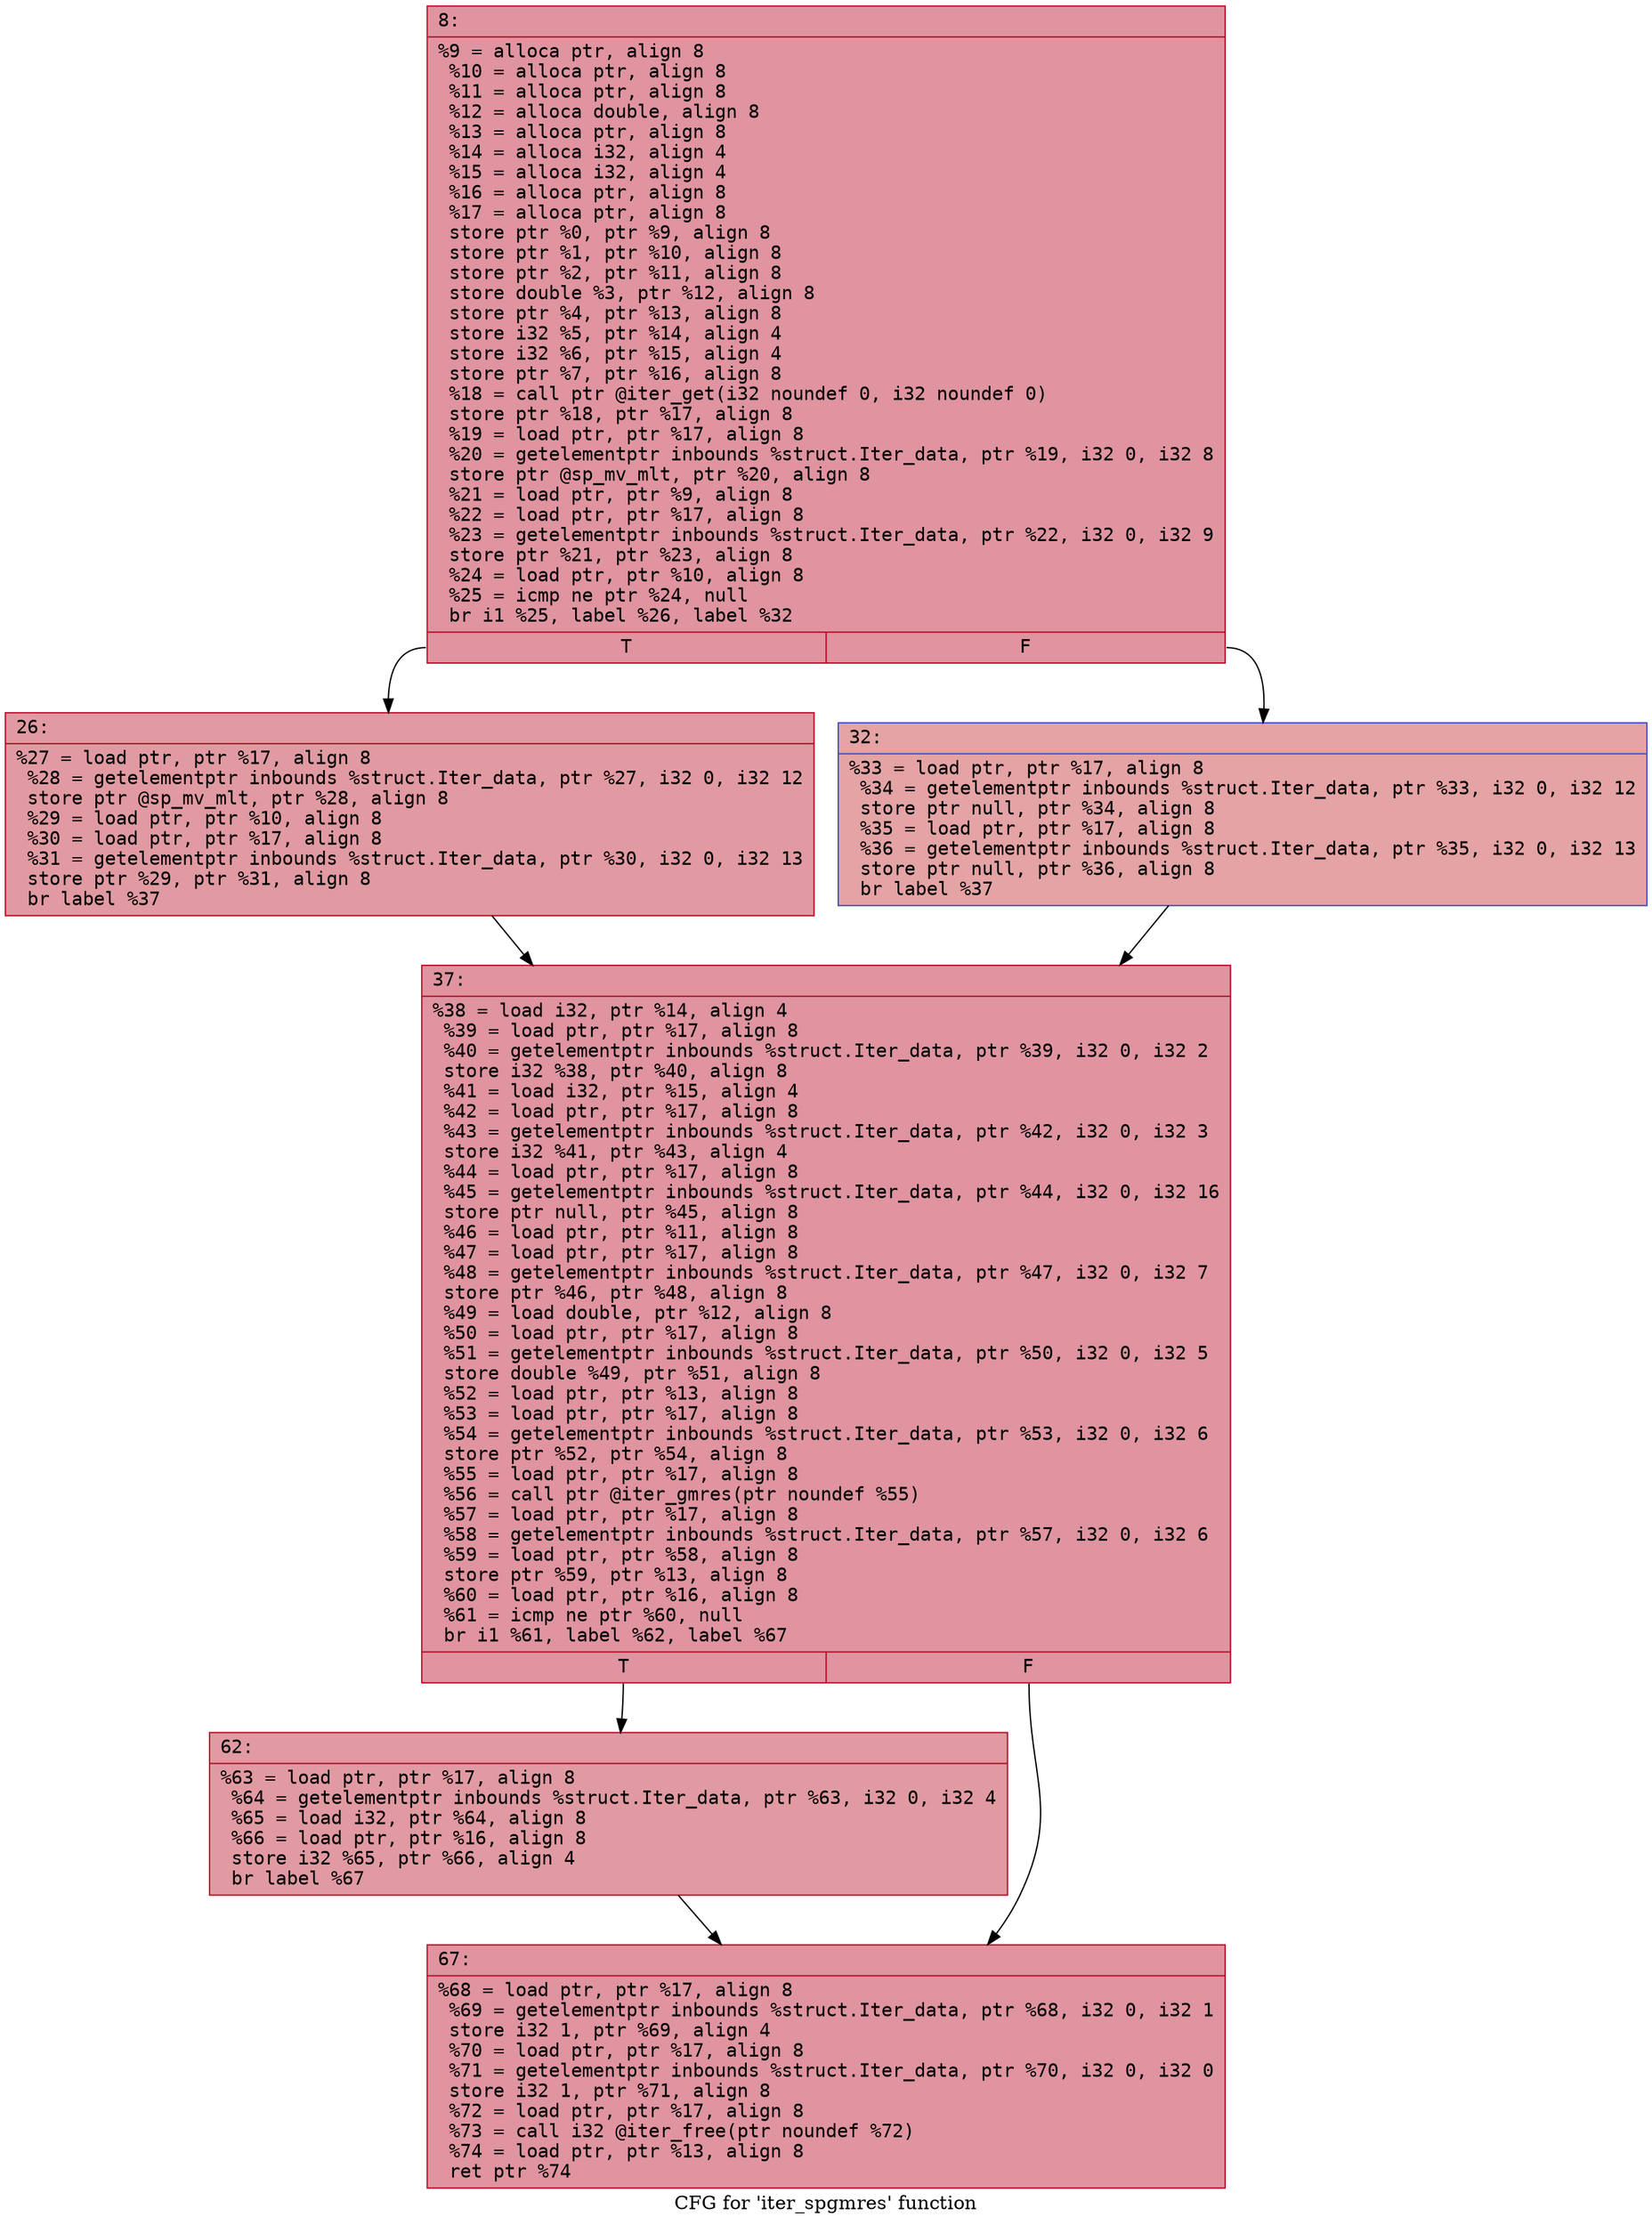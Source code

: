 digraph "CFG for 'iter_spgmres' function" {
	label="CFG for 'iter_spgmres' function";

	Node0x6000006fa9e0 [shape=record,color="#b70d28ff", style=filled, fillcolor="#b70d2870" fontname="Courier",label="{8:\l|  %9 = alloca ptr, align 8\l  %10 = alloca ptr, align 8\l  %11 = alloca ptr, align 8\l  %12 = alloca double, align 8\l  %13 = alloca ptr, align 8\l  %14 = alloca i32, align 4\l  %15 = alloca i32, align 4\l  %16 = alloca ptr, align 8\l  %17 = alloca ptr, align 8\l  store ptr %0, ptr %9, align 8\l  store ptr %1, ptr %10, align 8\l  store ptr %2, ptr %11, align 8\l  store double %3, ptr %12, align 8\l  store ptr %4, ptr %13, align 8\l  store i32 %5, ptr %14, align 4\l  store i32 %6, ptr %15, align 4\l  store ptr %7, ptr %16, align 8\l  %18 = call ptr @iter_get(i32 noundef 0, i32 noundef 0)\l  store ptr %18, ptr %17, align 8\l  %19 = load ptr, ptr %17, align 8\l  %20 = getelementptr inbounds %struct.Iter_data, ptr %19, i32 0, i32 8\l  store ptr @sp_mv_mlt, ptr %20, align 8\l  %21 = load ptr, ptr %9, align 8\l  %22 = load ptr, ptr %17, align 8\l  %23 = getelementptr inbounds %struct.Iter_data, ptr %22, i32 0, i32 9\l  store ptr %21, ptr %23, align 8\l  %24 = load ptr, ptr %10, align 8\l  %25 = icmp ne ptr %24, null\l  br i1 %25, label %26, label %32\l|{<s0>T|<s1>F}}"];
	Node0x6000006fa9e0:s0 -> Node0x6000006faa30[tooltip="8 -> 26\nProbability 62.50%" ];
	Node0x6000006fa9e0:s1 -> Node0x6000006faa80[tooltip="8 -> 32\nProbability 37.50%" ];
	Node0x6000006faa30 [shape=record,color="#b70d28ff", style=filled, fillcolor="#bb1b2c70" fontname="Courier",label="{26:\l|  %27 = load ptr, ptr %17, align 8\l  %28 = getelementptr inbounds %struct.Iter_data, ptr %27, i32 0, i32 12\l  store ptr @sp_mv_mlt, ptr %28, align 8\l  %29 = load ptr, ptr %10, align 8\l  %30 = load ptr, ptr %17, align 8\l  %31 = getelementptr inbounds %struct.Iter_data, ptr %30, i32 0, i32 13\l  store ptr %29, ptr %31, align 8\l  br label %37\l}"];
	Node0x6000006faa30 -> Node0x6000006faad0[tooltip="26 -> 37\nProbability 100.00%" ];
	Node0x6000006faa80 [shape=record,color="#3d50c3ff", style=filled, fillcolor="#c32e3170" fontname="Courier",label="{32:\l|  %33 = load ptr, ptr %17, align 8\l  %34 = getelementptr inbounds %struct.Iter_data, ptr %33, i32 0, i32 12\l  store ptr null, ptr %34, align 8\l  %35 = load ptr, ptr %17, align 8\l  %36 = getelementptr inbounds %struct.Iter_data, ptr %35, i32 0, i32 13\l  store ptr null, ptr %36, align 8\l  br label %37\l}"];
	Node0x6000006faa80 -> Node0x6000006faad0[tooltip="32 -> 37\nProbability 100.00%" ];
	Node0x6000006faad0 [shape=record,color="#b70d28ff", style=filled, fillcolor="#b70d2870" fontname="Courier",label="{37:\l|  %38 = load i32, ptr %14, align 4\l  %39 = load ptr, ptr %17, align 8\l  %40 = getelementptr inbounds %struct.Iter_data, ptr %39, i32 0, i32 2\l  store i32 %38, ptr %40, align 8\l  %41 = load i32, ptr %15, align 4\l  %42 = load ptr, ptr %17, align 8\l  %43 = getelementptr inbounds %struct.Iter_data, ptr %42, i32 0, i32 3\l  store i32 %41, ptr %43, align 4\l  %44 = load ptr, ptr %17, align 8\l  %45 = getelementptr inbounds %struct.Iter_data, ptr %44, i32 0, i32 16\l  store ptr null, ptr %45, align 8\l  %46 = load ptr, ptr %11, align 8\l  %47 = load ptr, ptr %17, align 8\l  %48 = getelementptr inbounds %struct.Iter_data, ptr %47, i32 0, i32 7\l  store ptr %46, ptr %48, align 8\l  %49 = load double, ptr %12, align 8\l  %50 = load ptr, ptr %17, align 8\l  %51 = getelementptr inbounds %struct.Iter_data, ptr %50, i32 0, i32 5\l  store double %49, ptr %51, align 8\l  %52 = load ptr, ptr %13, align 8\l  %53 = load ptr, ptr %17, align 8\l  %54 = getelementptr inbounds %struct.Iter_data, ptr %53, i32 0, i32 6\l  store ptr %52, ptr %54, align 8\l  %55 = load ptr, ptr %17, align 8\l  %56 = call ptr @iter_gmres(ptr noundef %55)\l  %57 = load ptr, ptr %17, align 8\l  %58 = getelementptr inbounds %struct.Iter_data, ptr %57, i32 0, i32 6\l  %59 = load ptr, ptr %58, align 8\l  store ptr %59, ptr %13, align 8\l  %60 = load ptr, ptr %16, align 8\l  %61 = icmp ne ptr %60, null\l  br i1 %61, label %62, label %67\l|{<s0>T|<s1>F}}"];
	Node0x6000006faad0:s0 -> Node0x6000006fab20[tooltip="37 -> 62\nProbability 62.50%" ];
	Node0x6000006faad0:s1 -> Node0x6000006fab70[tooltip="37 -> 67\nProbability 37.50%" ];
	Node0x6000006fab20 [shape=record,color="#b70d28ff", style=filled, fillcolor="#bb1b2c70" fontname="Courier",label="{62:\l|  %63 = load ptr, ptr %17, align 8\l  %64 = getelementptr inbounds %struct.Iter_data, ptr %63, i32 0, i32 4\l  %65 = load i32, ptr %64, align 8\l  %66 = load ptr, ptr %16, align 8\l  store i32 %65, ptr %66, align 4\l  br label %67\l}"];
	Node0x6000006fab20 -> Node0x6000006fab70[tooltip="62 -> 67\nProbability 100.00%" ];
	Node0x6000006fab70 [shape=record,color="#b70d28ff", style=filled, fillcolor="#b70d2870" fontname="Courier",label="{67:\l|  %68 = load ptr, ptr %17, align 8\l  %69 = getelementptr inbounds %struct.Iter_data, ptr %68, i32 0, i32 1\l  store i32 1, ptr %69, align 4\l  %70 = load ptr, ptr %17, align 8\l  %71 = getelementptr inbounds %struct.Iter_data, ptr %70, i32 0, i32 0\l  store i32 1, ptr %71, align 8\l  %72 = load ptr, ptr %17, align 8\l  %73 = call i32 @iter_free(ptr noundef %72)\l  %74 = load ptr, ptr %13, align 8\l  ret ptr %74\l}"];
}
